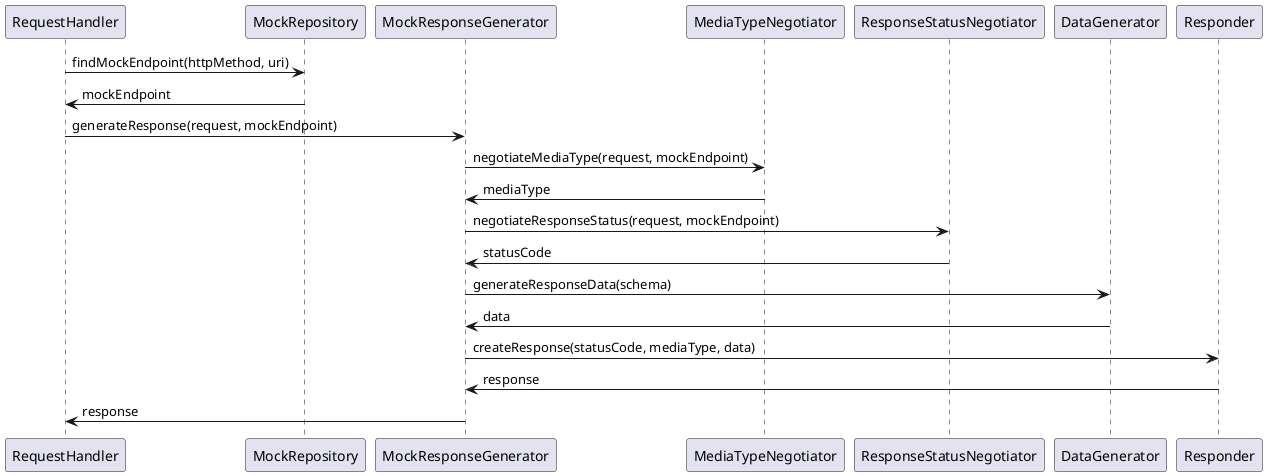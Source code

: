 @startuml

RequestHandler -> MockRepository : findMockEndpoint(httpMethod, uri)
RequestHandler <- MockRepository : mockEndpoint
RequestHandler -> MockResponseGenerator : generateResponse(request, mockEndpoint)
MockResponseGenerator -> MediaTypeNegotiator : negotiateMediaType(request, mockEndpoint)
MockResponseGenerator <- MediaTypeNegotiator : mediaType
MockResponseGenerator -> ResponseStatusNegotiator : negotiateResponseStatus(request, mockEndpoint)
MockResponseGenerator <- ResponseStatusNegotiator : statusCode
MockResponseGenerator -> DataGenerator : generateResponseData(schema)
MockResponseGenerator <- DataGenerator : data
MockResponseGenerator -> Responder : createResponse(statusCode, mediaType, data)
MockResponseGenerator <- Responder : response
RequestHandler <- MockResponseGenerator : response

@enduml

